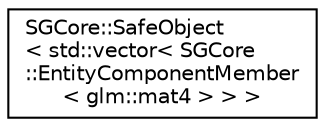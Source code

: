 digraph "Graphical Class Hierarchy"
{
 // LATEX_PDF_SIZE
  edge [fontname="Helvetica",fontsize="10",labelfontname="Helvetica",labelfontsize="10"];
  node [fontname="Helvetica",fontsize="10",shape=record];
  rankdir="LR";
  Node0 [label="SGCore::SafeObject\l\< std::vector\< SGCore\l::EntityComponentMember\l\< glm::mat4 \> \> \>",height=0.2,width=0.4,color="black", fillcolor="white", style="filled",URL="$structSGCore_1_1SafeObject.html",tooltip=" "];
}

